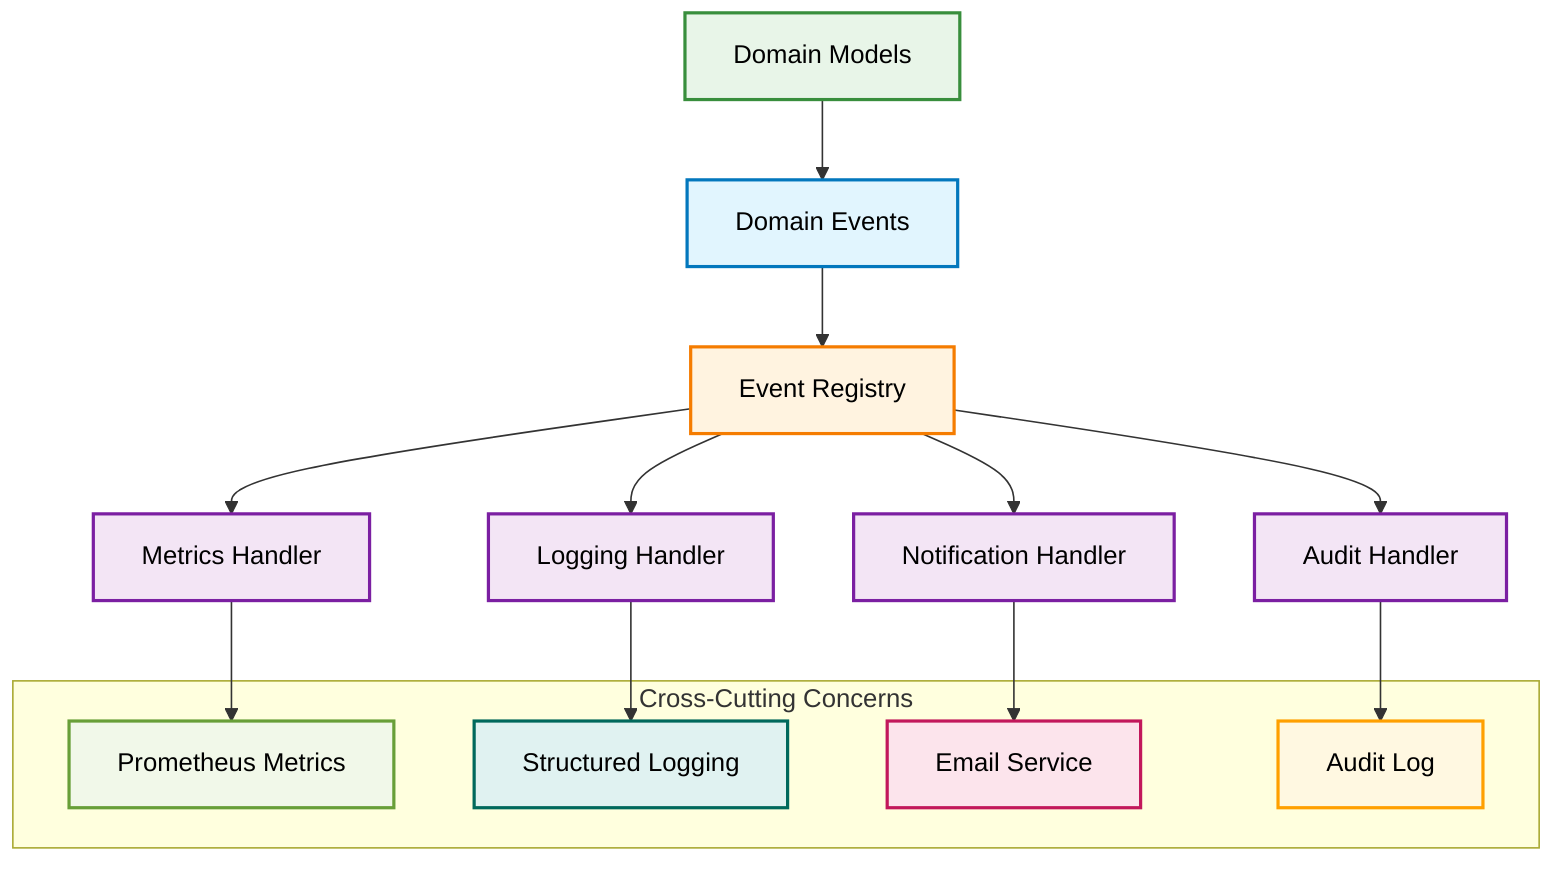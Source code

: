 graph TB
    Domain[Domain Models]:::domain --> Events[Domain Events]:::events

    Events --> Registry[Event Registry]:::registry
    Registry --> Handler1[Metrics Handler]:::handler
    Registry --> Handler2[Logging Handler]:::handler
    Registry --> Handler3[Notification Handler]:::handler
    Registry --> Handler4[Audit Handler]:::handler

    Handler1 --> Prometheus[Prometheus Metrics]:::metrics
    Handler2 --> StructLog[Structured Logging]:::logging
    Handler3 --> Email[Email Service]:::notification
    Handler4 --> AuditLog[Audit Log]:::audit

    subgraph "Cross-Cutting Concerns"
        Prometheus
        StructLog
        Email
        AuditLog
    end

    classDef domain fill:#e8f5e8,stroke:#388e3c,stroke-width:2px,color:#000
    classDef events fill:#e1f5fe,stroke:#0277bd,stroke-width:2px,color:#000
    classDef registry fill:#fff3e0,stroke:#f57c00,stroke-width:2px,color:#000
    classDef handler fill:#f3e5f5,stroke:#7b1fa2,stroke-width:2px,color:#000
    classDef metrics fill:#f1f8e9,stroke:#689f38,stroke-width:2px,color:#000
    classDef logging fill:#e0f2f1,stroke:#00695c,stroke-width:2px,color:#000
    classDef notification fill:#fce4ec,stroke:#c2185b,stroke-width:2px,color:#000
    classDef audit fill:#fff8e1,stroke:#ffa000,stroke-width:2px,color:#000
